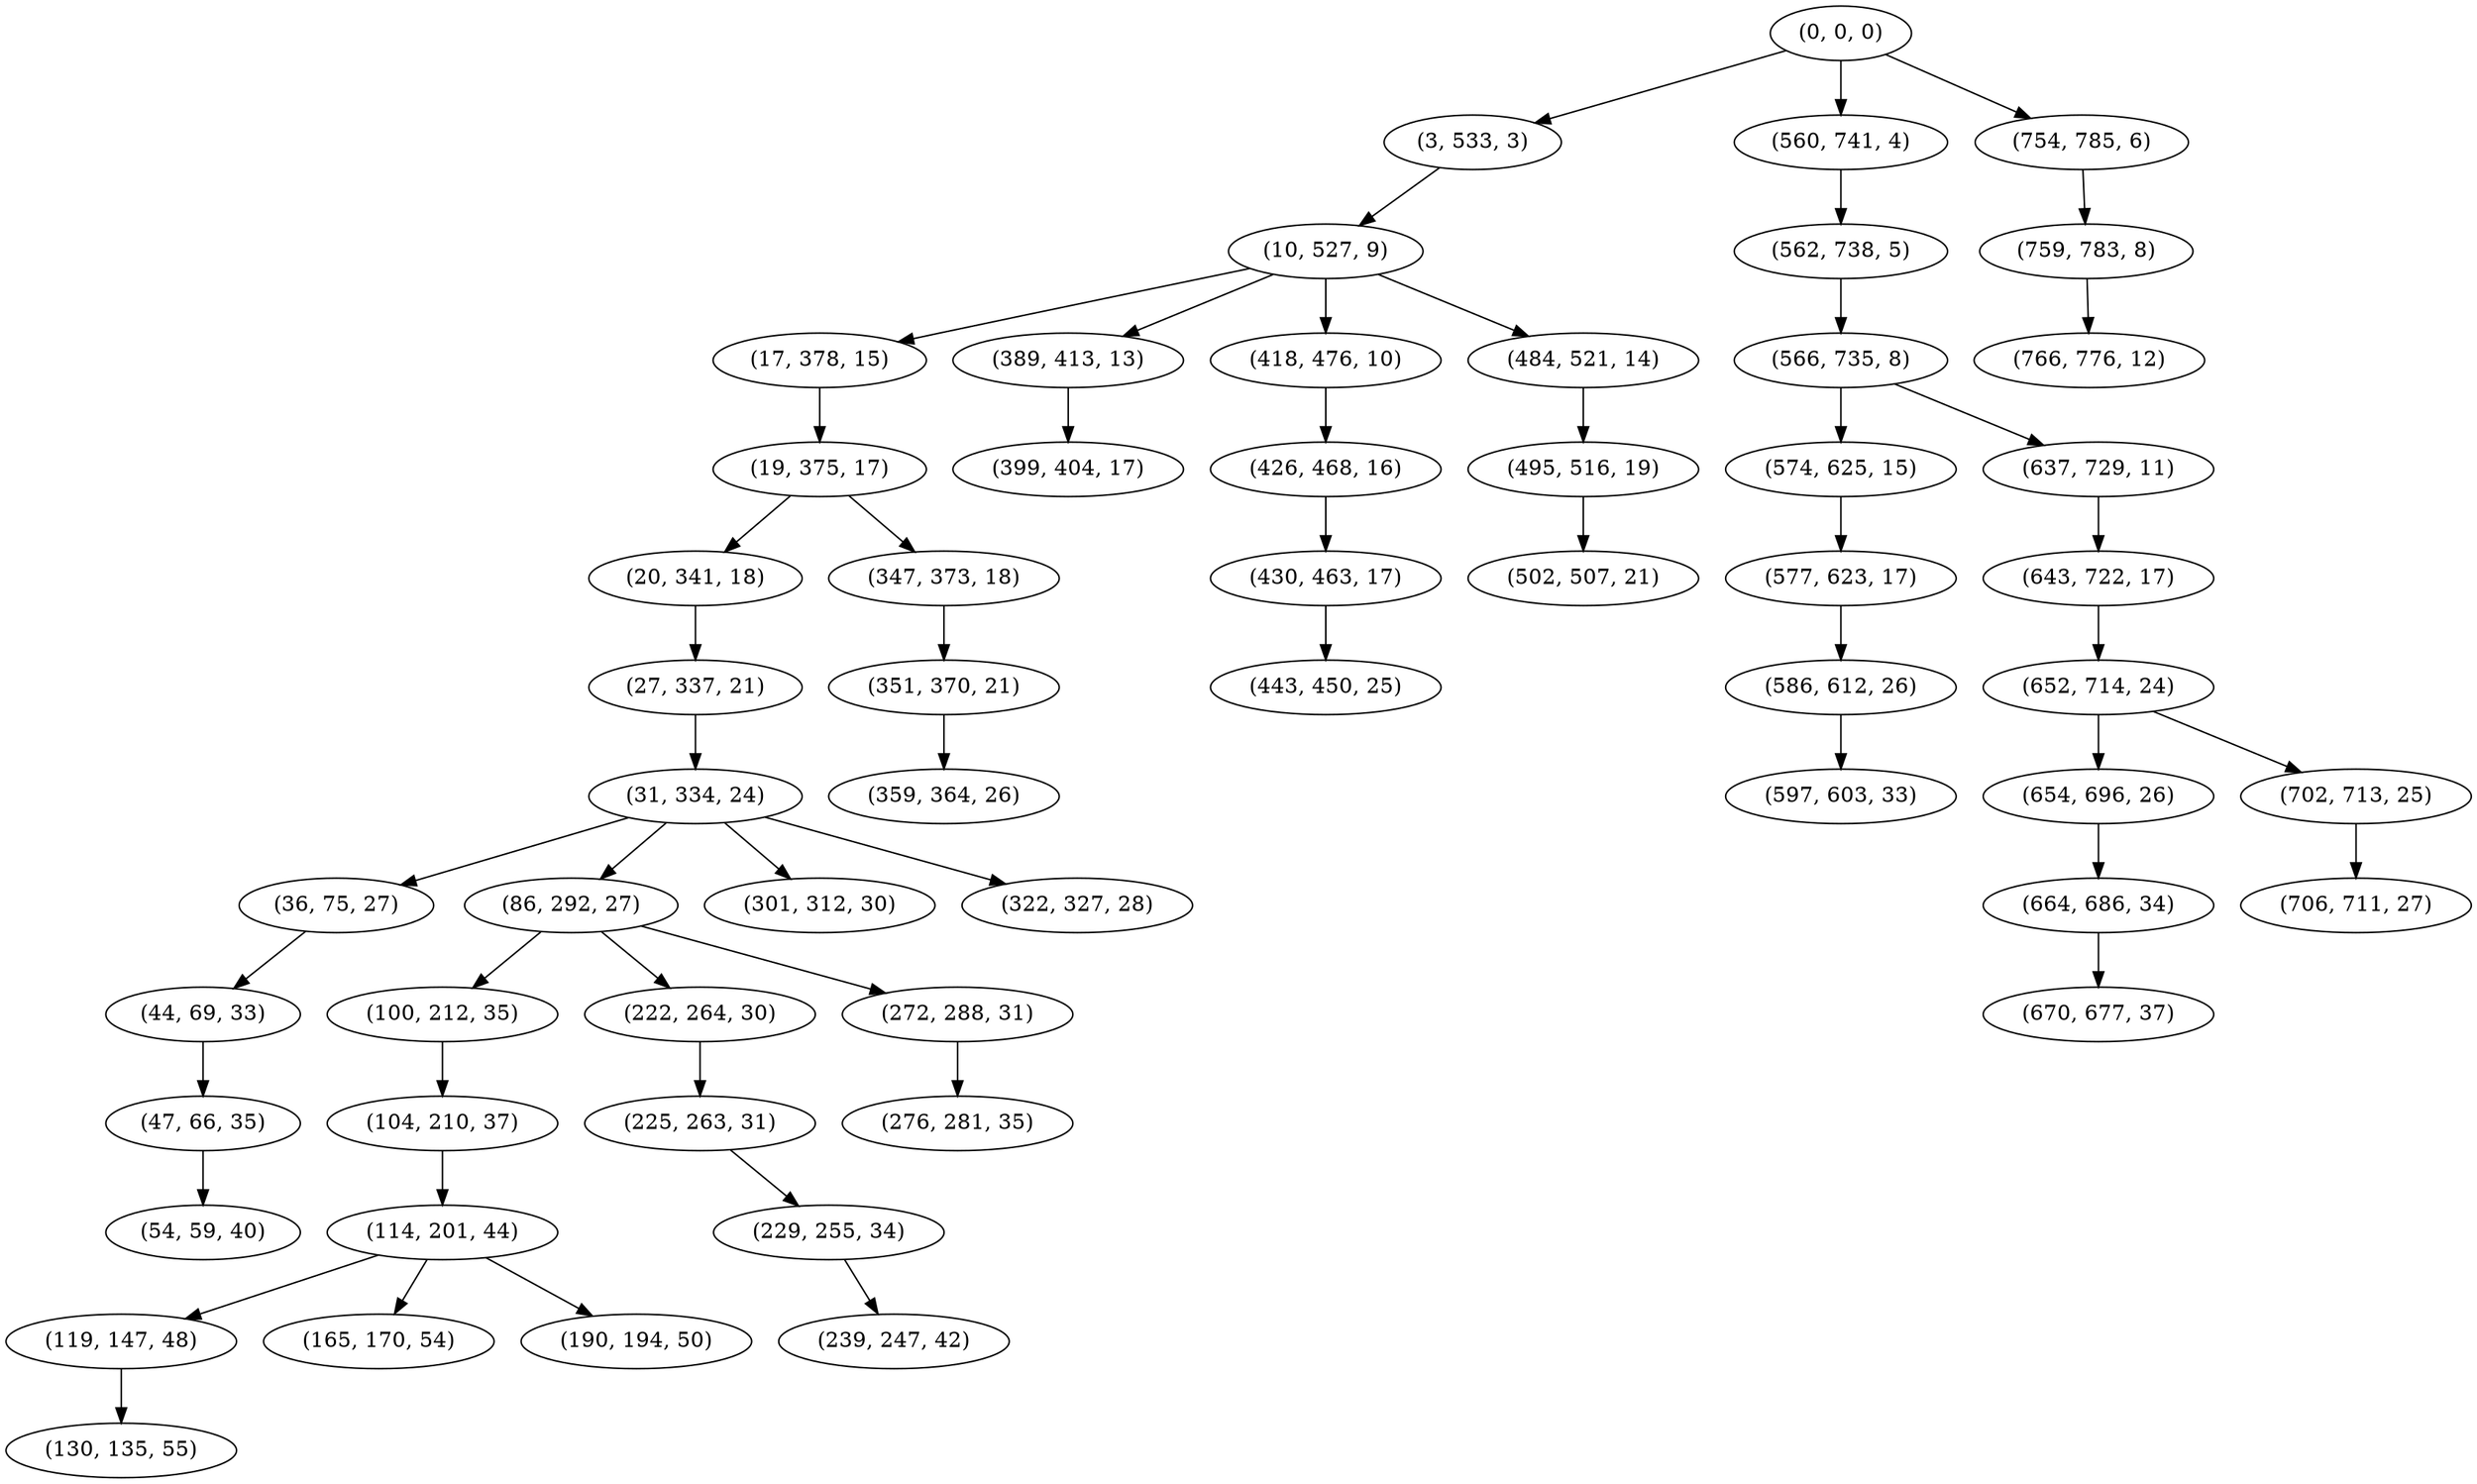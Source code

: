 digraph tree {
    "(0, 0, 0)";
    "(3, 533, 3)";
    "(10, 527, 9)";
    "(17, 378, 15)";
    "(19, 375, 17)";
    "(20, 341, 18)";
    "(27, 337, 21)";
    "(31, 334, 24)";
    "(36, 75, 27)";
    "(44, 69, 33)";
    "(47, 66, 35)";
    "(54, 59, 40)";
    "(86, 292, 27)";
    "(100, 212, 35)";
    "(104, 210, 37)";
    "(114, 201, 44)";
    "(119, 147, 48)";
    "(130, 135, 55)";
    "(165, 170, 54)";
    "(190, 194, 50)";
    "(222, 264, 30)";
    "(225, 263, 31)";
    "(229, 255, 34)";
    "(239, 247, 42)";
    "(272, 288, 31)";
    "(276, 281, 35)";
    "(301, 312, 30)";
    "(322, 327, 28)";
    "(347, 373, 18)";
    "(351, 370, 21)";
    "(359, 364, 26)";
    "(389, 413, 13)";
    "(399, 404, 17)";
    "(418, 476, 10)";
    "(426, 468, 16)";
    "(430, 463, 17)";
    "(443, 450, 25)";
    "(484, 521, 14)";
    "(495, 516, 19)";
    "(502, 507, 21)";
    "(560, 741, 4)";
    "(562, 738, 5)";
    "(566, 735, 8)";
    "(574, 625, 15)";
    "(577, 623, 17)";
    "(586, 612, 26)";
    "(597, 603, 33)";
    "(637, 729, 11)";
    "(643, 722, 17)";
    "(652, 714, 24)";
    "(654, 696, 26)";
    "(664, 686, 34)";
    "(670, 677, 37)";
    "(702, 713, 25)";
    "(706, 711, 27)";
    "(754, 785, 6)";
    "(759, 783, 8)";
    "(766, 776, 12)";
    "(0, 0, 0)" -> "(3, 533, 3)";
    "(0, 0, 0)" -> "(560, 741, 4)";
    "(0, 0, 0)" -> "(754, 785, 6)";
    "(3, 533, 3)" -> "(10, 527, 9)";
    "(10, 527, 9)" -> "(17, 378, 15)";
    "(10, 527, 9)" -> "(389, 413, 13)";
    "(10, 527, 9)" -> "(418, 476, 10)";
    "(10, 527, 9)" -> "(484, 521, 14)";
    "(17, 378, 15)" -> "(19, 375, 17)";
    "(19, 375, 17)" -> "(20, 341, 18)";
    "(19, 375, 17)" -> "(347, 373, 18)";
    "(20, 341, 18)" -> "(27, 337, 21)";
    "(27, 337, 21)" -> "(31, 334, 24)";
    "(31, 334, 24)" -> "(36, 75, 27)";
    "(31, 334, 24)" -> "(86, 292, 27)";
    "(31, 334, 24)" -> "(301, 312, 30)";
    "(31, 334, 24)" -> "(322, 327, 28)";
    "(36, 75, 27)" -> "(44, 69, 33)";
    "(44, 69, 33)" -> "(47, 66, 35)";
    "(47, 66, 35)" -> "(54, 59, 40)";
    "(86, 292, 27)" -> "(100, 212, 35)";
    "(86, 292, 27)" -> "(222, 264, 30)";
    "(86, 292, 27)" -> "(272, 288, 31)";
    "(100, 212, 35)" -> "(104, 210, 37)";
    "(104, 210, 37)" -> "(114, 201, 44)";
    "(114, 201, 44)" -> "(119, 147, 48)";
    "(114, 201, 44)" -> "(165, 170, 54)";
    "(114, 201, 44)" -> "(190, 194, 50)";
    "(119, 147, 48)" -> "(130, 135, 55)";
    "(222, 264, 30)" -> "(225, 263, 31)";
    "(225, 263, 31)" -> "(229, 255, 34)";
    "(229, 255, 34)" -> "(239, 247, 42)";
    "(272, 288, 31)" -> "(276, 281, 35)";
    "(347, 373, 18)" -> "(351, 370, 21)";
    "(351, 370, 21)" -> "(359, 364, 26)";
    "(389, 413, 13)" -> "(399, 404, 17)";
    "(418, 476, 10)" -> "(426, 468, 16)";
    "(426, 468, 16)" -> "(430, 463, 17)";
    "(430, 463, 17)" -> "(443, 450, 25)";
    "(484, 521, 14)" -> "(495, 516, 19)";
    "(495, 516, 19)" -> "(502, 507, 21)";
    "(560, 741, 4)" -> "(562, 738, 5)";
    "(562, 738, 5)" -> "(566, 735, 8)";
    "(566, 735, 8)" -> "(574, 625, 15)";
    "(566, 735, 8)" -> "(637, 729, 11)";
    "(574, 625, 15)" -> "(577, 623, 17)";
    "(577, 623, 17)" -> "(586, 612, 26)";
    "(586, 612, 26)" -> "(597, 603, 33)";
    "(637, 729, 11)" -> "(643, 722, 17)";
    "(643, 722, 17)" -> "(652, 714, 24)";
    "(652, 714, 24)" -> "(654, 696, 26)";
    "(652, 714, 24)" -> "(702, 713, 25)";
    "(654, 696, 26)" -> "(664, 686, 34)";
    "(664, 686, 34)" -> "(670, 677, 37)";
    "(702, 713, 25)" -> "(706, 711, 27)";
    "(754, 785, 6)" -> "(759, 783, 8)";
    "(759, 783, 8)" -> "(766, 776, 12)";
}
